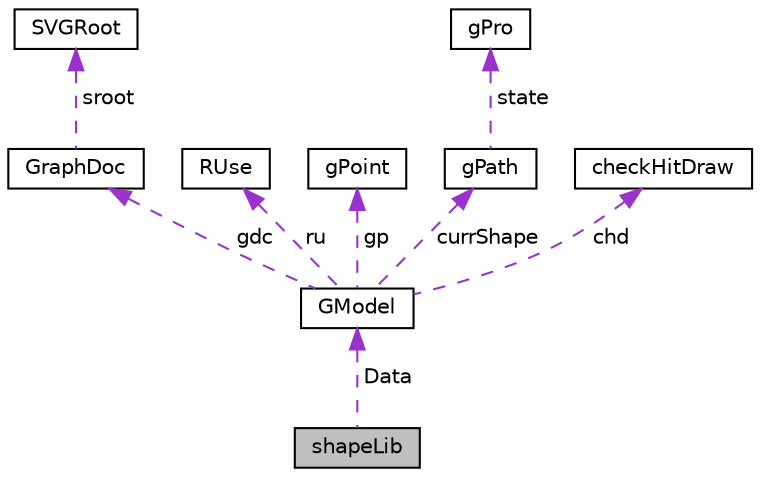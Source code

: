 digraph "shapeLib"
{
 // LATEX_PDF_SIZE
  edge [fontname="Helvetica",fontsize="10",labelfontname="Helvetica",labelfontsize="10"];
  node [fontname="Helvetica",fontsize="10",shape=record];
  Node1 [label="shapeLib",height=0.2,width=0.4,color="black", fillcolor="grey75", style="filled", fontcolor="black",tooltip=" "];
  Node2 -> Node1 [dir="back",color="darkorchid3",fontsize="10",style="dashed",label=" Data" ,fontname="Helvetica"];
  Node2 [label="GModel",height=0.2,width=0.4,color="black", fillcolor="white", style="filled",URL="$classShapeLib_1_1VShape_1_1GModel.html",tooltip=" "];
  Node3 -> Node2 [dir="back",color="darkorchid3",fontsize="10",style="dashed",label=" gdc" ,fontname="Helvetica"];
  Node3 [label="GraphDoc",height=0.2,width=0.4,color="black", fillcolor="white", style="filled",URL="$classShapeLib_1_1VShape_1_1GraphDoc.html",tooltip="記錄shape list,action data stack 記錄動作,每個動作(pointAry)包含,該圖是圖形的第幾個(Listplace),之前記錄是否己有相同圖是第幾個,..."];
  Node4 -> Node3 [dir="back",color="darkorchid3",fontsize="10",style="dashed",label=" sroot" ,fontname="Helvetica"];
  Node4 [label="SVGRoot",height=0.2,width=0.4,color="black", fillcolor="white", style="filled",URL="$classShapeLib_1_1VShape_1_1SVGRoot.html",tooltip=" "];
  Node5 -> Node2 [dir="back",color="darkorchid3",fontsize="10",style="dashed",label=" ru" ,fontname="Helvetica"];
  Node5 [label="RUse",height=0.2,width=0.4,color="black", fillcolor="white", style="filled",URL="$classShapeLib_1_1VShape_1_1RUse.html",tooltip=" "];
  Node6 -> Node2 [dir="back",color="darkorchid3",fontsize="10",style="dashed",label=" gp" ,fontname="Helvetica"];
  Node6 [label="gPoint",height=0.2,width=0.4,color="black", fillcolor="white", style="filled",URL="$classShapeLib_1_1VShape_1_1gPoint.html",tooltip=" "];
  Node7 -> Node2 [dir="back",color="darkorchid3",fontsize="10",style="dashed",label=" currShape" ,fontname="Helvetica"];
  Node7 [label="gPath",height=0.2,width=0.4,color="black", fillcolor="white", style="filled",URL="$classShapeLib_1_1VShape_1_1gPath.html",tooltip=" "];
  Node8 -> Node7 [dir="back",color="darkorchid3",fontsize="10",style="dashed",label=" state" ,fontname="Helvetica"];
  Node8 [label="gPro",height=0.2,width=0.4,color="black", fillcolor="white", style="filled",URL="$structShapeLib_1_1VShape_1_1gPro.html",tooltip=" "];
  Node9 -> Node2 [dir="back",color="darkorchid3",fontsize="10",style="dashed",label=" chd" ,fontname="Helvetica"];
  Node9 [label="checkHitDraw",height=0.2,width=0.4,color="black", fillcolor="white", style="filled",URL="$classShapeLib_1_1VShape_1_1checkHitDraw.html",tooltip=" "];
}
